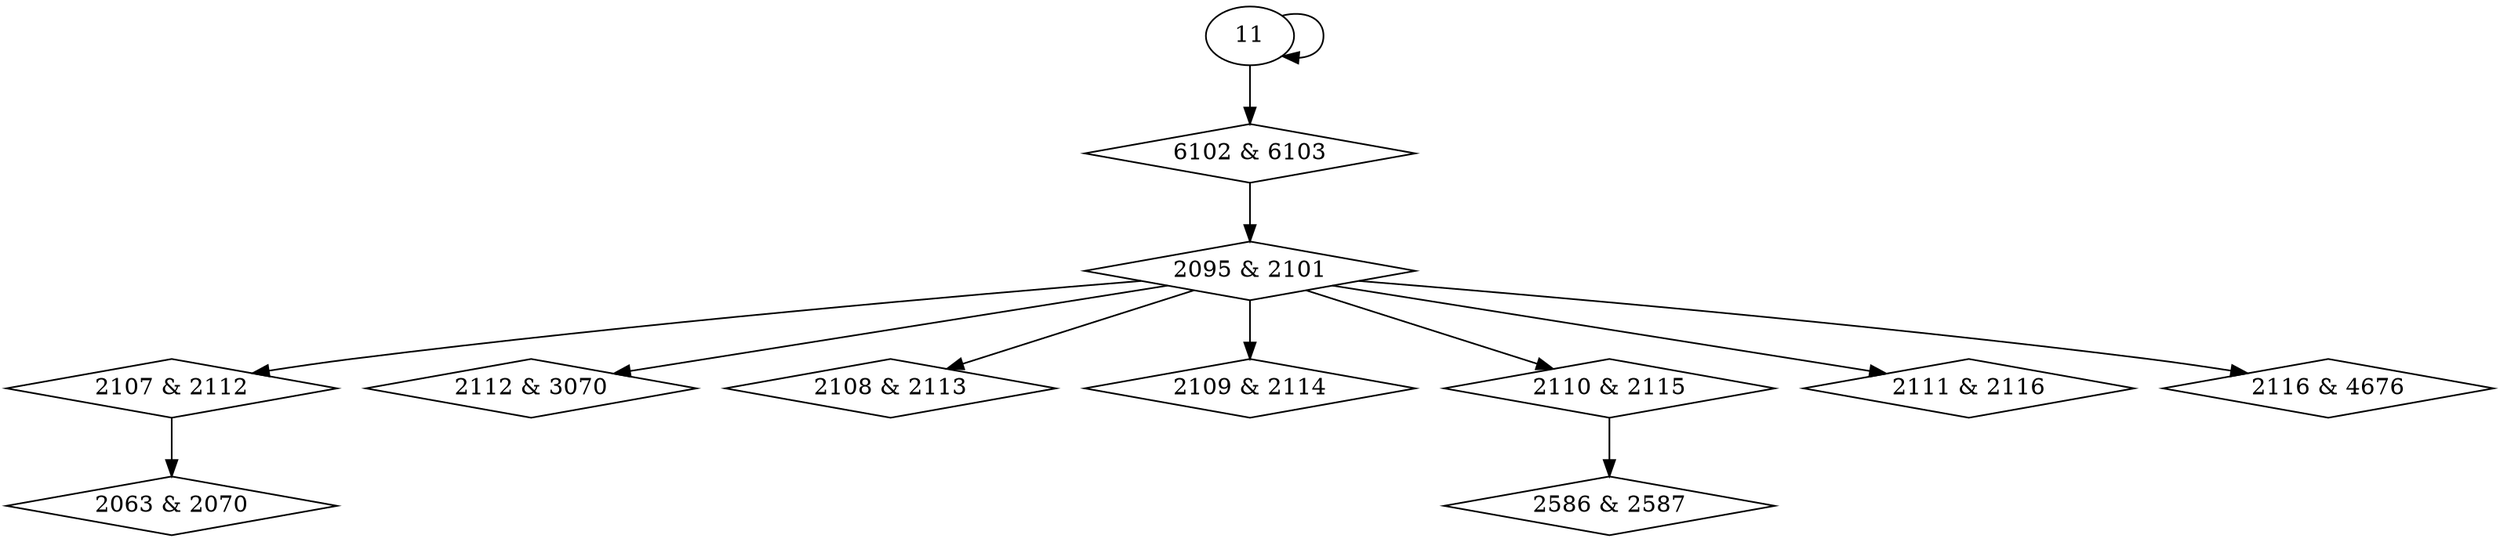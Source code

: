 digraph {
0 [label = "2063 & 2070", shape = diamond];
1 [label = "2095 & 2101", shape = diamond];
2 [label = "2107 & 2112", shape = diamond];
3 [label = "2112 & 3070", shape = diamond];
4 [label = "2108 & 2113", shape = diamond];
5 [label = "2109 & 2114", shape = diamond];
6 [label = "2110 & 2115", shape = diamond];
7 [label = "2111 & 2116", shape = diamond];
8 [label = "2116 & 4676", shape = diamond];
9 [label = "2586 & 2587", shape = diamond];
10 [label = "6102 & 6103", shape = diamond];
2 -> 0;
10 -> 1;
1 -> 2;
1 -> 3;
1 -> 4;
1 -> 5;
1 -> 6;
1 -> 7;
1 -> 8;
6 -> 9;
11 -> 10;
11 -> 11;
}
